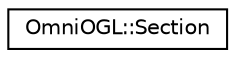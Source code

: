 digraph "Graphical Class Hierarchy"
{
  edge [fontname="Helvetica",fontsize="10",labelfontname="Helvetica",labelfontsize="10"];
  node [fontname="Helvetica",fontsize="10",shape=record];
  rankdir="LR";
  Node1 [label="OmniOGL::Section",height=0.2,width=0.4,color="black", fillcolor="white", style="filled",URL="$class_omni_o_g_l_1_1_section.html"];
}
